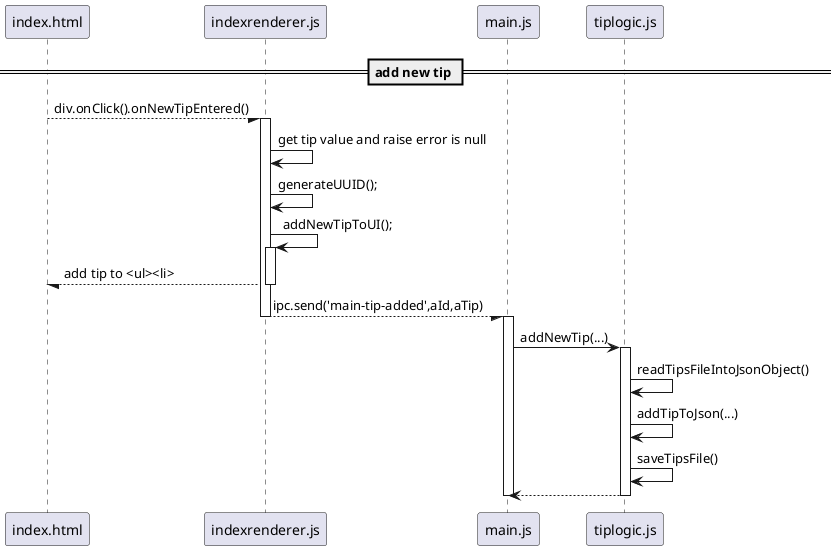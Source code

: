 @startuml
== add new tip ==
index.html --/ indexrenderer.js : div.onClick().onNewTipEntered()
activate indexrenderer.js
indexrenderer.js -> indexrenderer.js : get tip value and raise error is null
indexrenderer.js -> indexrenderer.js : generateUUID();
indexrenderer.js -> indexrenderer.js : addNewTipToUI();
activate indexrenderer.js
indexrenderer.js --/ index.html : add tip to <ul><li>
deactivate indexrenderer.js
indexrenderer.js --/ main.js : ipc.send('main-tip-added',aId,aTip)
deactivate indexrenderer.js

activate main.js
main.js -> tiplogic.js : addNewTip(...)
activate tiplogic.js
tiplogic.js -> tiplogic.js : readTipsFileIntoJsonObject()
tiplogic.js -> tiplogic.js : addTipToJson(...)
tiplogic.js -> tiplogic.js : saveTipsFile()
tiplogic.js --> main.js
deactivate tiplogic.js
deactivate main.js
@enduml
